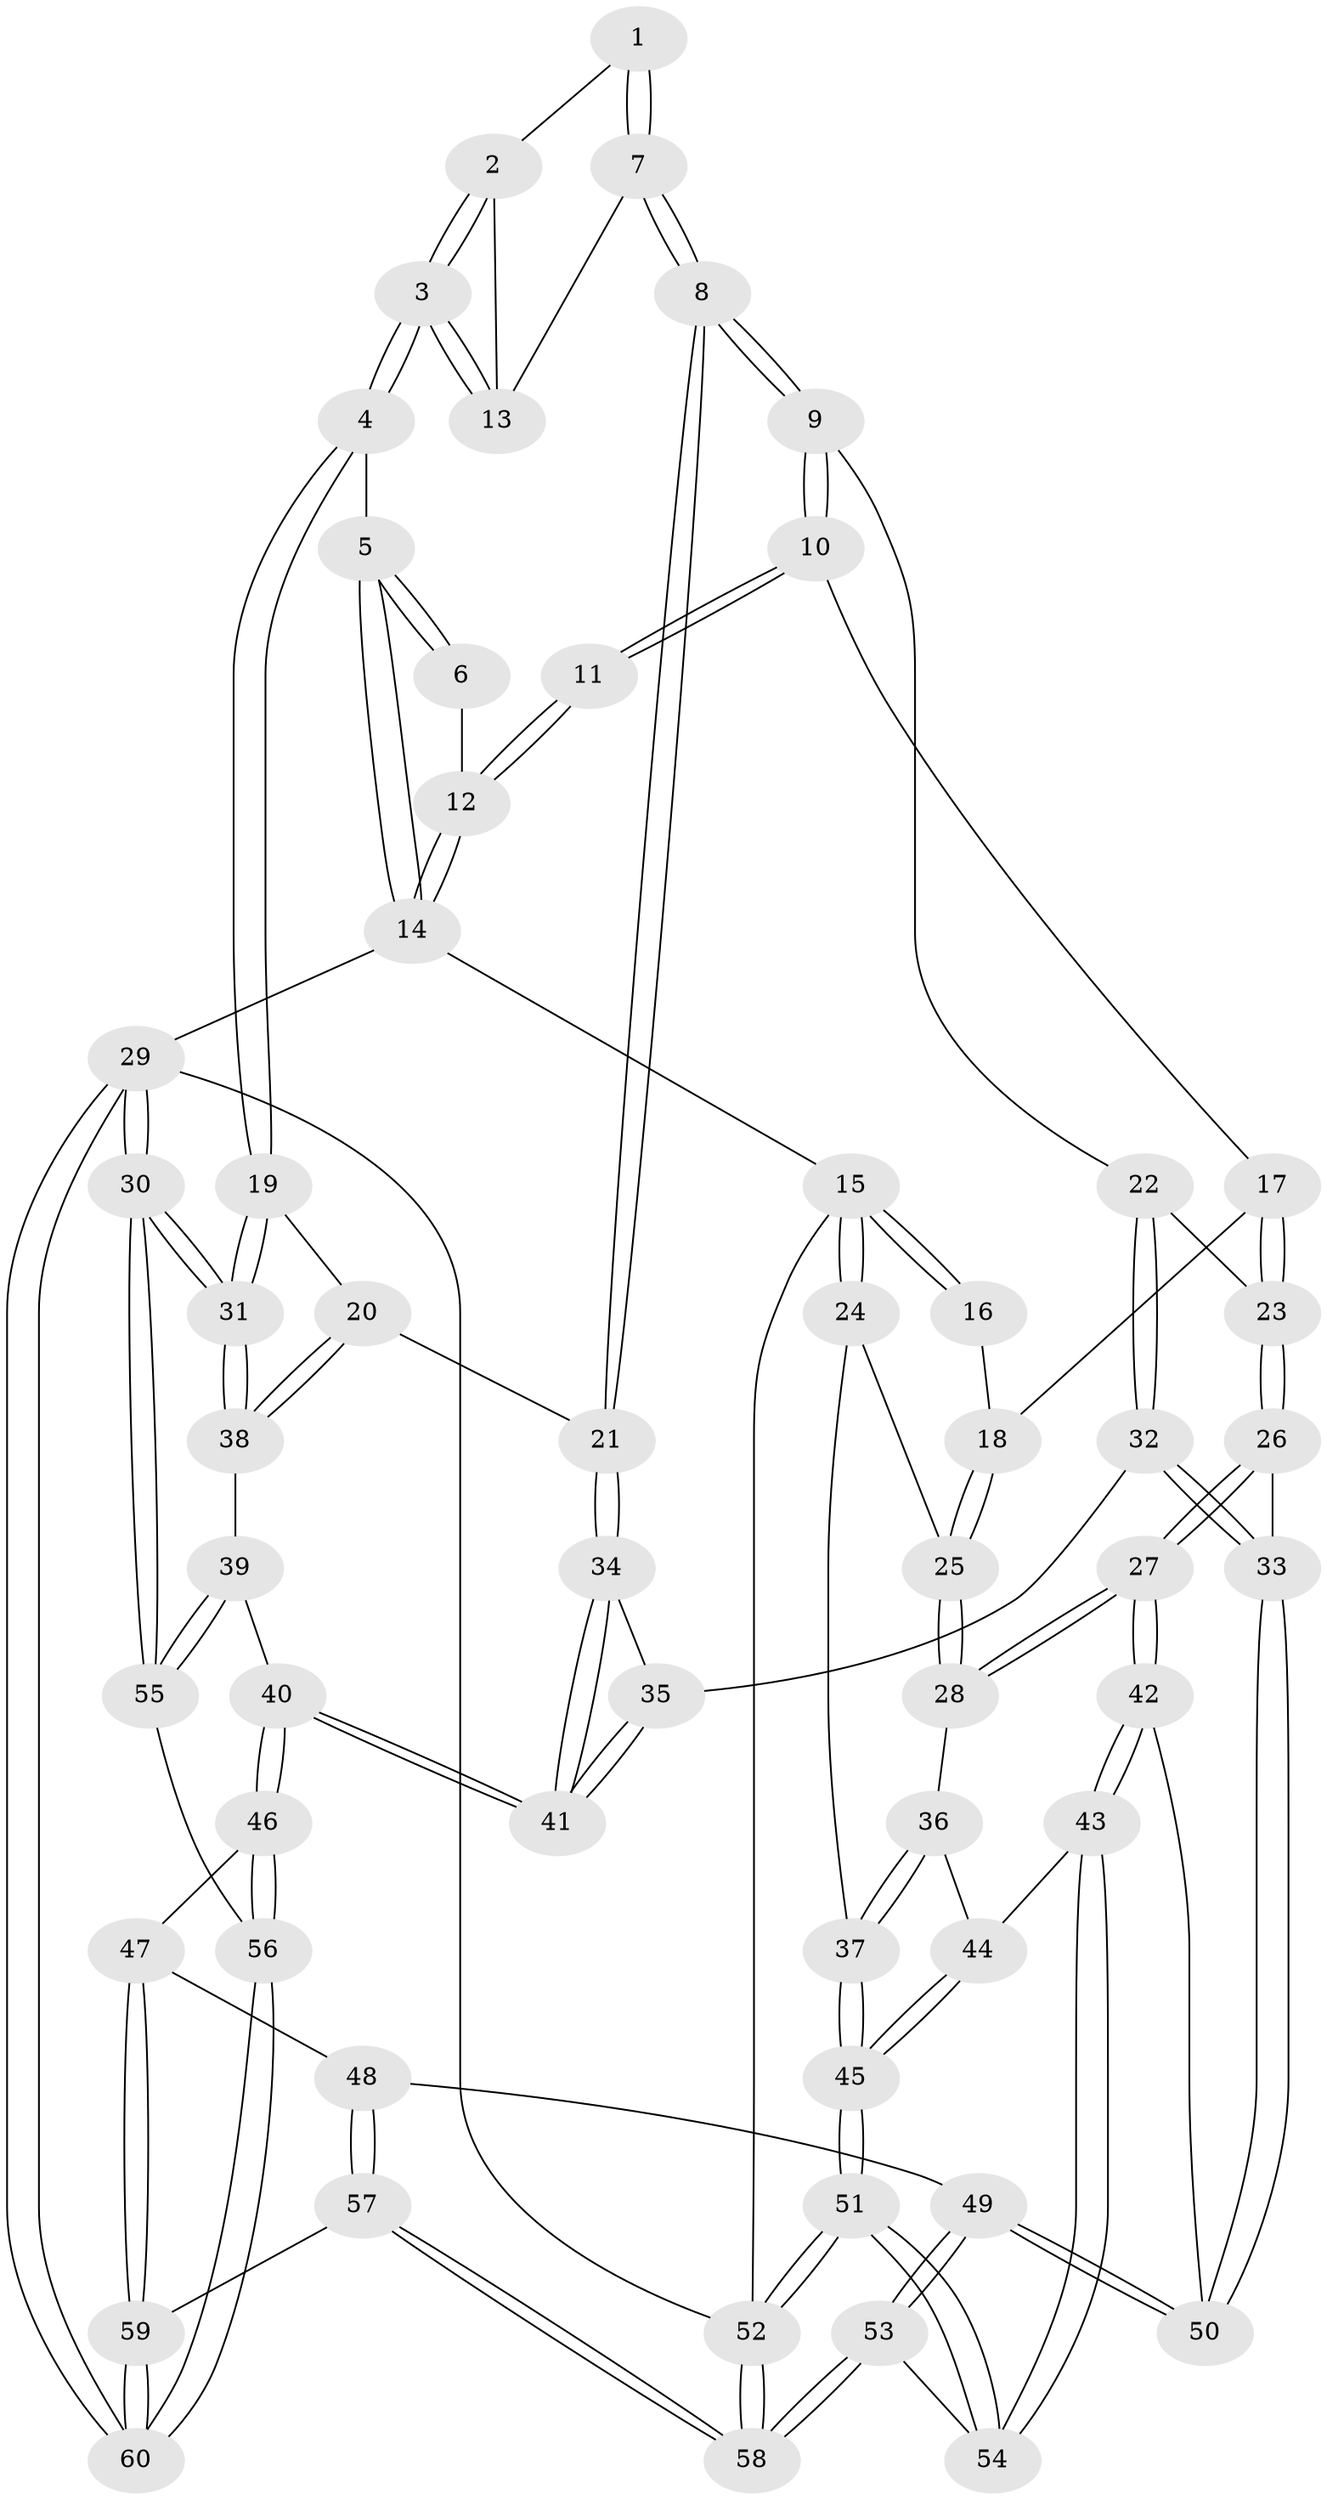// coarse degree distribution, {3: 0.16666666666666666, 5: 0.36666666666666664, 4: 0.3333333333333333, 7: 0.06666666666666667, 6: 0.06666666666666667}
// Generated by graph-tools (version 1.1) at 2025/21/03/04/25 18:21:44]
// undirected, 60 vertices, 147 edges
graph export_dot {
graph [start="1"]
  node [color=gray90,style=filled];
  1 [pos="+0.9088154192155392+0.1466995932838773"];
  2 [pos="+0.9569964868177357+0.1750996724369674"];
  3 [pos="+1+0.21292454313933862"];
  4 [pos="+1+0.20203618678112753"];
  5 [pos="+1+0"];
  6 [pos="+0.9002964900334419+0.11014359224107631"];
  7 [pos="+0.8203483979471935+0.3188316573203927"];
  8 [pos="+0.7240994658596138+0.3897010419017306"];
  9 [pos="+0.6893961223244799+0.366455718928842"];
  10 [pos="+0.6502259006618005+0.2741062154456524"];
  11 [pos="+0.5550929622934877+0"];
  12 [pos="+0.6137667413344531+0"];
  13 [pos="+0.8960652302679099+0.28859403143327605"];
  14 [pos="+1+0"];
  15 [pos="+0+0"];
  16 [pos="+0.33469162703220906+0"];
  17 [pos="+0.2764591355518848+0.3553924879862988"];
  18 [pos="+0.2299700033446442+0.32292195733240664"];
  19 [pos="+1+0.45789309205183376"];
  20 [pos="+0.7992641708560929+0.43512955547749166"];
  21 [pos="+0.7350197619222105+0.40680648549165355"];
  22 [pos="+0.4834677582150926+0.47731107683023"];
  23 [pos="+0.3913915937272897+0.46210156768548394"];
  24 [pos="+0+0.3096677783147483"];
  25 [pos="+0.19614750168307557+0.3456376791993993"];
  26 [pos="+0.3111569383308612+0.5754577001567217"];
  27 [pos="+0.1993288551141666+0.6617247609143759"];
  28 [pos="+0.146664098136097+0.5734321919992214"];
  29 [pos="+1+1"];
  30 [pos="+1+1"];
  31 [pos="+1+0.735078600068392"];
  32 [pos="+0.4718546346810371+0.6484657862425001"];
  33 [pos="+0.4715215534234931+0.6488342877421356"];
  34 [pos="+0.7229291698907048+0.49025153355924506"];
  35 [pos="+0.4892462236914592+0.6513030100756252"];
  36 [pos="+0+0.5451754106557706"];
  37 [pos="+0+0.516201606968218"];
  38 [pos="+0.9843107110344745+0.7142620219881912"];
  39 [pos="+0.7979383548280233+0.7937015440275772"];
  40 [pos="+0.7238505891450443+0.7849752277116664"];
  41 [pos="+0.6960914682913005+0.689486583130784"];
  42 [pos="+0.20347476287112318+0.7104086668619264"];
  43 [pos="+0.20053724560333241+0.7217550380298546"];
  44 [pos="+0.037380442695401375+0.6901876957629707"];
  45 [pos="+0+0.6866017634643454"];
  46 [pos="+0.6984737749047445+0.8141949417845874"];
  47 [pos="+0.600731458845107+0.8395426227799595"];
  48 [pos="+0.5087842992976795+0.8517250379090482"];
  49 [pos="+0.4788821887263608+0.8428238159997851"];
  50 [pos="+0.4553058365472783+0.6772618629455895"];
  51 [pos="+0+0.899494685468557"];
  52 [pos="+0+1"];
  53 [pos="+0.26953534871559+0.9201575666541367"];
  54 [pos="+0.1948418276821712+0.7908286430035651"];
  55 [pos="+0.8798863284368246+0.9189470624197221"];
  56 [pos="+0.7138735136272167+1"];
  57 [pos="+0.5511998650938243+1"];
  58 [pos="+0.23182444838738087+1"];
  59 [pos="+0.5660685406223792+1"];
  60 [pos="+0.6960588266067828+1"];
  1 -- 2;
  1 -- 7;
  1 -- 7;
  2 -- 3;
  2 -- 3;
  2 -- 13;
  3 -- 4;
  3 -- 4;
  3 -- 13;
  3 -- 13;
  4 -- 5;
  4 -- 19;
  4 -- 19;
  5 -- 6;
  5 -- 6;
  5 -- 14;
  5 -- 14;
  6 -- 12;
  7 -- 8;
  7 -- 8;
  7 -- 13;
  8 -- 9;
  8 -- 9;
  8 -- 21;
  8 -- 21;
  9 -- 10;
  9 -- 10;
  9 -- 22;
  10 -- 11;
  10 -- 11;
  10 -- 17;
  11 -- 12;
  11 -- 12;
  12 -- 14;
  12 -- 14;
  14 -- 15;
  14 -- 29;
  15 -- 16;
  15 -- 16;
  15 -- 24;
  15 -- 24;
  15 -- 52;
  16 -- 18;
  17 -- 18;
  17 -- 23;
  17 -- 23;
  18 -- 25;
  18 -- 25;
  19 -- 20;
  19 -- 31;
  19 -- 31;
  20 -- 21;
  20 -- 38;
  20 -- 38;
  21 -- 34;
  21 -- 34;
  22 -- 23;
  22 -- 32;
  22 -- 32;
  23 -- 26;
  23 -- 26;
  24 -- 25;
  24 -- 37;
  25 -- 28;
  25 -- 28;
  26 -- 27;
  26 -- 27;
  26 -- 33;
  27 -- 28;
  27 -- 28;
  27 -- 42;
  27 -- 42;
  28 -- 36;
  29 -- 30;
  29 -- 30;
  29 -- 60;
  29 -- 60;
  29 -- 52;
  30 -- 31;
  30 -- 31;
  30 -- 55;
  30 -- 55;
  31 -- 38;
  31 -- 38;
  32 -- 33;
  32 -- 33;
  32 -- 35;
  33 -- 50;
  33 -- 50;
  34 -- 35;
  34 -- 41;
  34 -- 41;
  35 -- 41;
  35 -- 41;
  36 -- 37;
  36 -- 37;
  36 -- 44;
  37 -- 45;
  37 -- 45;
  38 -- 39;
  39 -- 40;
  39 -- 55;
  39 -- 55;
  40 -- 41;
  40 -- 41;
  40 -- 46;
  40 -- 46;
  42 -- 43;
  42 -- 43;
  42 -- 50;
  43 -- 44;
  43 -- 54;
  43 -- 54;
  44 -- 45;
  44 -- 45;
  45 -- 51;
  45 -- 51;
  46 -- 47;
  46 -- 56;
  46 -- 56;
  47 -- 48;
  47 -- 59;
  47 -- 59;
  48 -- 49;
  48 -- 57;
  48 -- 57;
  49 -- 50;
  49 -- 50;
  49 -- 53;
  49 -- 53;
  51 -- 52;
  51 -- 52;
  51 -- 54;
  51 -- 54;
  52 -- 58;
  52 -- 58;
  53 -- 54;
  53 -- 58;
  53 -- 58;
  55 -- 56;
  56 -- 60;
  56 -- 60;
  57 -- 58;
  57 -- 58;
  57 -- 59;
  59 -- 60;
  59 -- 60;
}

